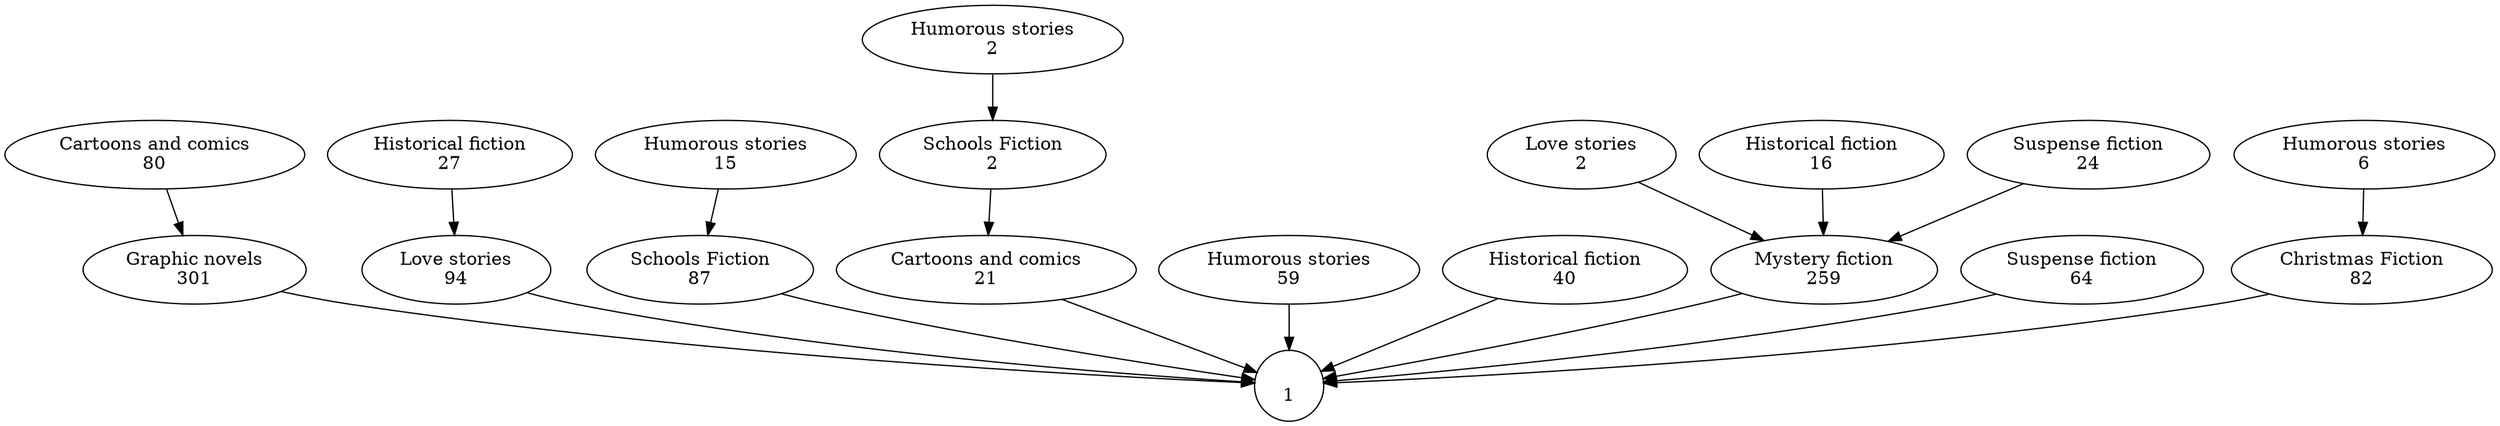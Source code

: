 digraph fptree {
  1179908331 [label="\n1"];
  855322719 [label="Graphic novels\n301"];
  153405215 [label="Cartoons and comics\n80"];
  153405215 -> 855322719;
  855322719 -> 1179908331;
  1301072105 [label="Love stories\n94"];
  1440374981 [label="Historical fiction\n27"];
  1440374981 -> 1301072105;
  1301072105 -> 1179908331;
  1946636683 [label="Schools Fiction\n87"];
  209369136 [label="Humorous stories\n15"];
  209369136 -> 1946636683;
  1946636683 -> 1179908331;
  1288854966 [label="Cartoons and comics\n21"];
  117866273 [label="Schools Fiction\n2"];
  998527777 [label="Humorous stories\n2"];
  998527777 -> 117866273;
  117866273 -> 1288854966;
  1288854966 -> 1179908331;
  1819130381 [label="Humorous stories\n59"];
  1819130381 -> 1179908331;
  399631128 [label="Historical fiction\n40"];
  399631128 -> 1179908331;
  1419004127 [label="Mystery fiction\n259"];
  1396462554 [label="Love stories\n2"];
  1396462554 -> 1419004127;
  497367015 [label="Historical fiction\n16"];
  497367015 -> 1419004127;
  1241066981 [label="Suspense fiction\n24"];
  1241066981 -> 1419004127;
  1419004127 -> 1179908331;
  104086356 [label="Suspense fiction\n64"];
  104086356 -> 1179908331;
  1327696634 [label="Christmas Fiction\n82"];
  94751661 [label="Humorous stories\n6"];
  94751661 -> 1327696634;
  1327696634 -> 1179908331;
}

